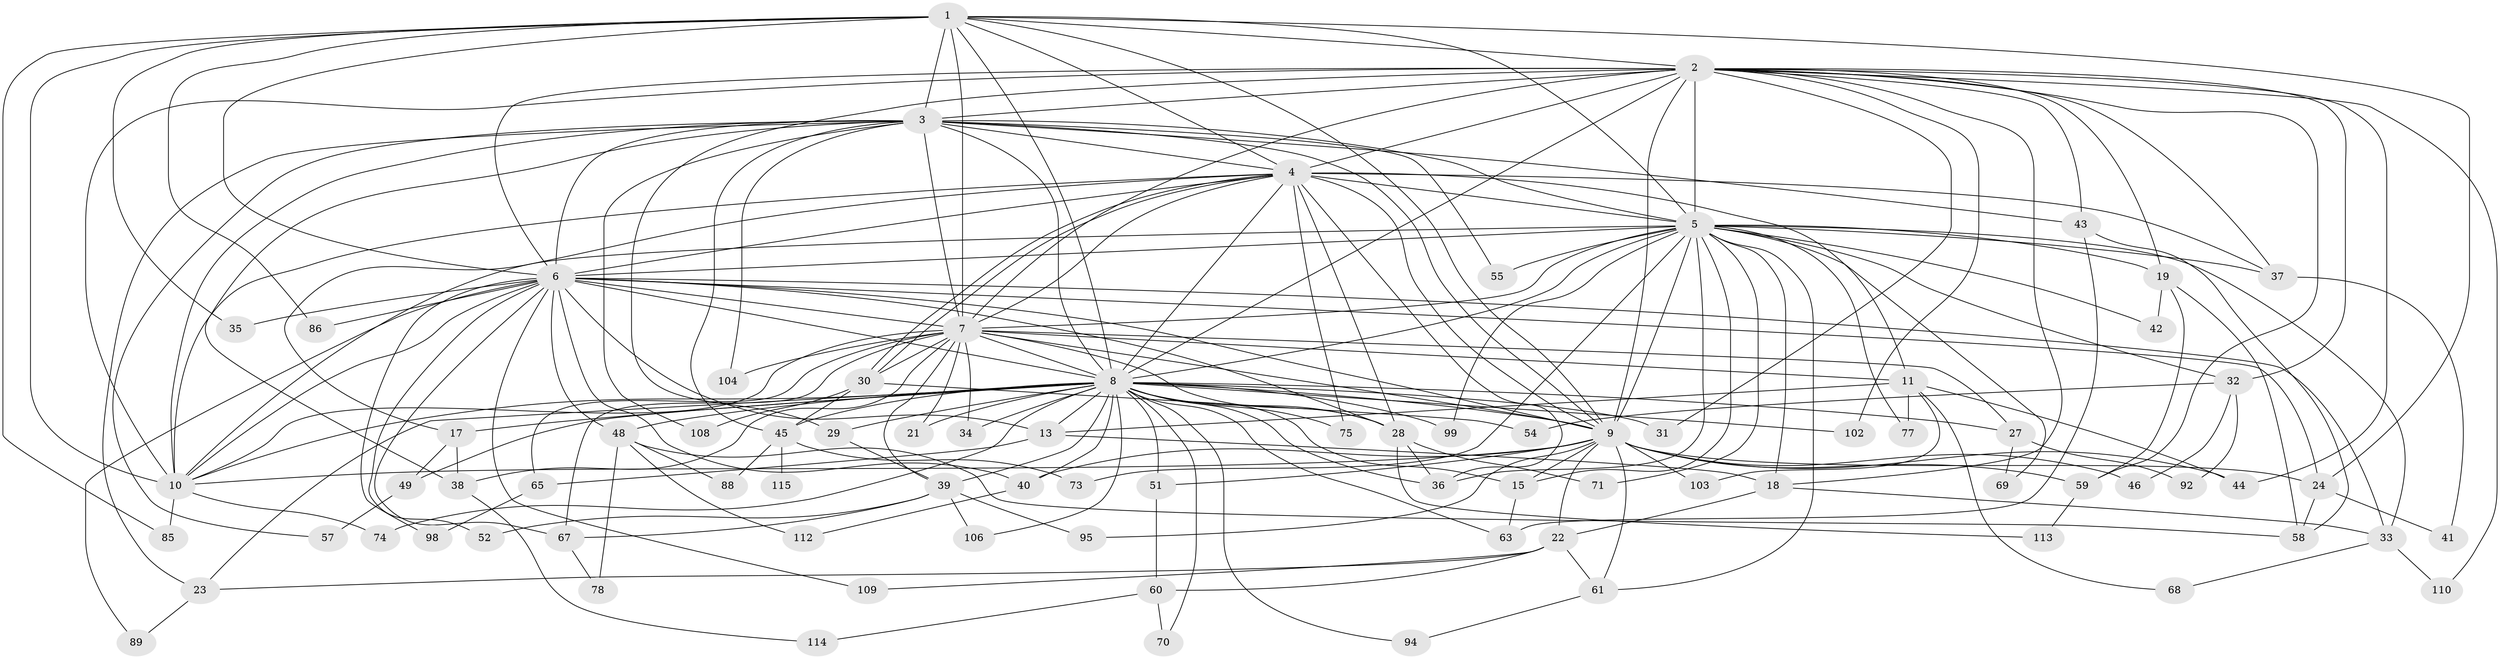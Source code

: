 // Generated by graph-tools (version 1.1) at 2025/51/02/27/25 19:51:41]
// undirected, 83 vertices, 213 edges
graph export_dot {
graph [start="1"]
  node [color=gray90,style=filled];
  1 [super="+25"];
  2 [super="+12"];
  3 [super="+56"];
  4 [super="+20"];
  5 [super="+101"];
  6 [super="+96"];
  7 [super="+14"];
  8 [super="+79"];
  9 [super="+100"];
  10 [super="+62"];
  11 [super="+82"];
  13 [super="+50"];
  15 [super="+16"];
  17;
  18 [super="+26"];
  19;
  21;
  22;
  23 [super="+90"];
  24 [super="+83"];
  27;
  28 [super="+53"];
  29;
  30 [super="+72"];
  31;
  32;
  33 [super="+105"];
  34;
  35;
  36 [super="+81"];
  37 [super="+111"];
  38 [super="+97"];
  39 [super="+64"];
  40 [super="+47"];
  41;
  42;
  43 [super="+107"];
  44 [super="+91"];
  45 [super="+66"];
  46;
  48 [super="+87"];
  49;
  51;
  52;
  54;
  55;
  57;
  58;
  59 [super="+80"];
  60;
  61 [super="+84"];
  63 [super="+93"];
  65;
  67 [super="+76"];
  68;
  69;
  70;
  71;
  73;
  74;
  75;
  77;
  78;
  85;
  86;
  88;
  89;
  92;
  94;
  95;
  98;
  99;
  102;
  103;
  104;
  106;
  108;
  109;
  110;
  112;
  113;
  114;
  115;
  1 -- 2;
  1 -- 3;
  1 -- 4;
  1 -- 5;
  1 -- 6;
  1 -- 7;
  1 -- 8;
  1 -- 9;
  1 -- 10 [weight=2];
  1 -- 24;
  1 -- 35;
  1 -- 85;
  1 -- 86;
  2 -- 3;
  2 -- 4 [weight=2];
  2 -- 5;
  2 -- 6;
  2 -- 7;
  2 -- 8;
  2 -- 9;
  2 -- 10;
  2 -- 18;
  2 -- 19;
  2 -- 32;
  2 -- 37;
  2 -- 43;
  2 -- 44;
  2 -- 102;
  2 -- 110;
  2 -- 59;
  2 -- 29;
  2 -- 31;
  3 -- 4;
  3 -- 5;
  3 -- 6;
  3 -- 7;
  3 -- 8 [weight=2];
  3 -- 9;
  3 -- 10;
  3 -- 23;
  3 -- 38;
  3 -- 43;
  3 -- 55;
  3 -- 57;
  3 -- 104;
  3 -- 108;
  3 -- 45;
  4 -- 5;
  4 -- 6;
  4 -- 7;
  4 -- 8;
  4 -- 9;
  4 -- 10;
  4 -- 11 [weight=2];
  4 -- 17;
  4 -- 28;
  4 -- 30;
  4 -- 30;
  4 -- 36;
  4 -- 37;
  4 -- 75;
  5 -- 6;
  5 -- 7 [weight=2];
  5 -- 8;
  5 -- 9;
  5 -- 10;
  5 -- 18;
  5 -- 19;
  5 -- 32;
  5 -- 42;
  5 -- 55;
  5 -- 69;
  5 -- 71;
  5 -- 73;
  5 -- 77;
  5 -- 99;
  5 -- 33;
  5 -- 37;
  5 -- 15;
  5 -- 61;
  5 -- 36;
  6 -- 7;
  6 -- 8;
  6 -- 9;
  6 -- 10;
  6 -- 13;
  6 -- 24;
  6 -- 33;
  6 -- 35;
  6 -- 40;
  6 -- 48;
  6 -- 52;
  6 -- 67;
  6 -- 86;
  6 -- 89;
  6 -- 109;
  6 -- 98;
  6 -- 28;
  7 -- 8;
  7 -- 9;
  7 -- 10;
  7 -- 11;
  7 -- 21;
  7 -- 27;
  7 -- 38;
  7 -- 65;
  7 -- 104;
  7 -- 30;
  7 -- 67;
  7 -- 34;
  7 -- 39;
  7 -- 28;
  8 -- 9;
  8 -- 10;
  8 -- 15;
  8 -- 17;
  8 -- 21;
  8 -- 27;
  8 -- 28;
  8 -- 29;
  8 -- 31;
  8 -- 34;
  8 -- 36;
  8 -- 39;
  8 -- 40;
  8 -- 45;
  8 -- 48 [weight=2];
  8 -- 49;
  8 -- 51;
  8 -- 63;
  8 -- 70;
  8 -- 74;
  8 -- 75;
  8 -- 94;
  8 -- 99;
  8 -- 102;
  8 -- 106;
  8 -- 23;
  8 -- 13;
  9 -- 10;
  9 -- 15;
  9 -- 22;
  9 -- 44;
  9 -- 46;
  9 -- 51;
  9 -- 61;
  9 -- 95;
  9 -- 103;
  9 -- 59;
  9 -- 24;
  9 -- 40;
  10 -- 74;
  10 -- 85;
  11 -- 13;
  11 -- 68;
  11 -- 77;
  11 -- 103;
  11 -- 44 [weight=2];
  13 -- 65;
  13 -- 18;
  15 -- 63;
  17 -- 49;
  17 -- 38;
  18 -- 22;
  18 -- 33;
  19 -- 42;
  19 -- 58;
  19 -- 59 [weight=2];
  22 -- 23;
  22 -- 60;
  22 -- 61;
  22 -- 109;
  23 -- 89;
  24 -- 41;
  24 -- 58;
  27 -- 69;
  27 -- 92;
  28 -- 71;
  28 -- 113;
  28 -- 36;
  29 -- 39;
  30 -- 45;
  30 -- 54;
  30 -- 108;
  32 -- 46;
  32 -- 54;
  32 -- 92;
  33 -- 68;
  33 -- 110;
  37 -- 41;
  38 -- 114;
  39 -- 52;
  39 -- 67;
  39 -- 95;
  39 -- 106;
  40 -- 112;
  43 -- 63;
  43 -- 58;
  45 -- 73;
  45 -- 88;
  45 -- 115 [weight=2];
  48 -- 78;
  48 -- 88;
  48 -- 112;
  48 -- 58;
  49 -- 57;
  51 -- 60;
  59 -- 113;
  60 -- 70;
  60 -- 114;
  61 -- 94;
  65 -- 98;
  67 -- 78;
}
